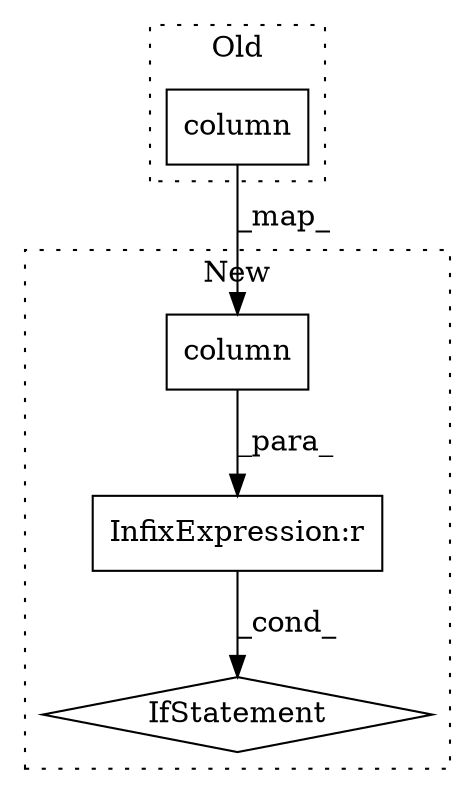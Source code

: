 digraph G {
subgraph cluster0 {
1 [label="column" a="32" s="7032,7044" l="7,1" shape="box"];
label = "Old";
style="dotted";
}
subgraph cluster1 {
2 [label="column" a="32" s="7883,7895" l="7,1" shape="box"];
3 [label="IfStatement" a="25" s="7902,7925" l="4,2" shape="diamond"];
4 [label="InfixExpression:r" a="27" s="7917" l="4" shape="box"];
label = "New";
style="dotted";
}
1 -> 2 [label="_map_"];
2 -> 4 [label="_para_"];
4 -> 3 [label="_cond_"];
}